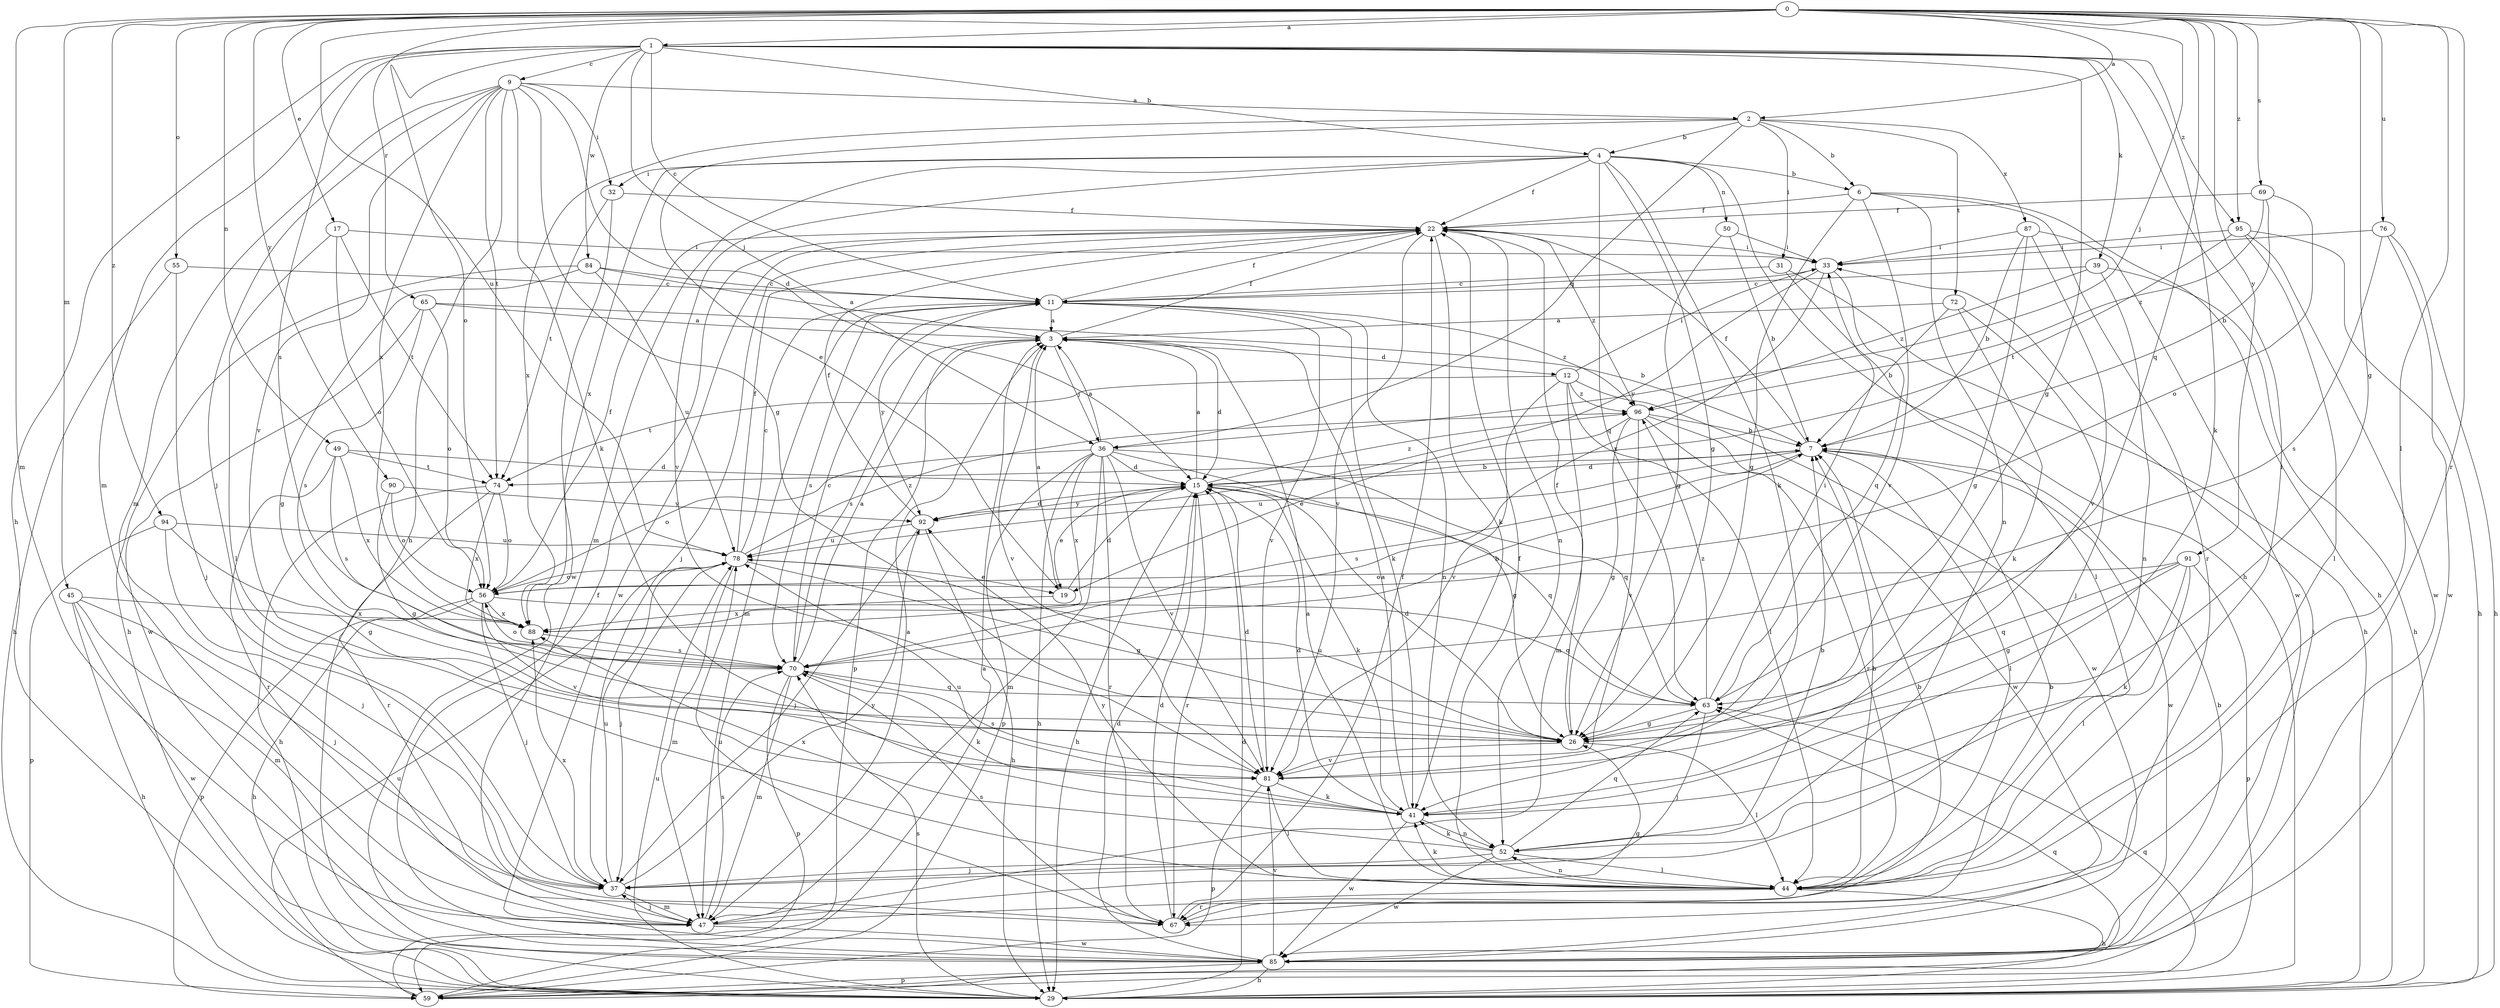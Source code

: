 strict digraph  {
0;
1;
2;
3;
4;
6;
7;
9;
11;
12;
15;
17;
19;
22;
26;
29;
31;
32;
33;
36;
37;
39;
41;
44;
45;
47;
49;
50;
52;
55;
56;
59;
63;
65;
67;
69;
70;
72;
74;
76;
78;
81;
84;
85;
87;
88;
90;
91;
92;
94;
95;
96;
0 -> 1  [label=a];
0 -> 2  [label=a];
0 -> 17  [label=e];
0 -> 26  [label=g];
0 -> 36  [label=j];
0 -> 44  [label=l];
0 -> 45  [label=m];
0 -> 47  [label=m];
0 -> 49  [label=n];
0 -> 55  [label=o];
0 -> 63  [label=q];
0 -> 65  [label=r];
0 -> 67  [label=r];
0 -> 69  [label=s];
0 -> 76  [label=u];
0 -> 78  [label=u];
0 -> 90  [label=y];
0 -> 91  [label=y];
0 -> 94  [label=z];
0 -> 95  [label=z];
1 -> 4  [label=b];
1 -> 9  [label=c];
1 -> 11  [label=c];
1 -> 26  [label=g];
1 -> 29  [label=h];
1 -> 36  [label=j];
1 -> 39  [label=k];
1 -> 41  [label=k];
1 -> 44  [label=l];
1 -> 47  [label=m];
1 -> 56  [label=o];
1 -> 70  [label=s];
1 -> 84  [label=w];
1 -> 95  [label=z];
2 -> 4  [label=b];
2 -> 6  [label=b];
2 -> 19  [label=e];
2 -> 31  [label=i];
2 -> 36  [label=j];
2 -> 72  [label=t];
2 -> 87  [label=x];
2 -> 88  [label=x];
3 -> 12  [label=d];
3 -> 15  [label=d];
3 -> 22  [label=f];
3 -> 36  [label=j];
3 -> 59  [label=p];
3 -> 70  [label=s];
3 -> 81  [label=v];
4 -> 6  [label=b];
4 -> 22  [label=f];
4 -> 26  [label=g];
4 -> 29  [label=h];
4 -> 32  [label=i];
4 -> 41  [label=k];
4 -> 47  [label=m];
4 -> 50  [label=n];
4 -> 63  [label=q];
4 -> 81  [label=v];
4 -> 88  [label=x];
6 -> 22  [label=f];
6 -> 26  [label=g];
6 -> 29  [label=h];
6 -> 52  [label=n];
6 -> 67  [label=r];
6 -> 81  [label=v];
7 -> 15  [label=d];
7 -> 22  [label=f];
7 -> 44  [label=l];
7 -> 70  [label=s];
7 -> 78  [label=u];
7 -> 85  [label=w];
9 -> 2  [label=a];
9 -> 15  [label=d];
9 -> 26  [label=g];
9 -> 29  [label=h];
9 -> 32  [label=i];
9 -> 37  [label=j];
9 -> 41  [label=k];
9 -> 47  [label=m];
9 -> 74  [label=t];
9 -> 81  [label=v];
9 -> 88  [label=x];
11 -> 3  [label=a];
11 -> 22  [label=f];
11 -> 41  [label=k];
11 -> 47  [label=m];
11 -> 52  [label=n];
11 -> 70  [label=s];
11 -> 81  [label=v];
11 -> 92  [label=y];
11 -> 96  [label=z];
12 -> 33  [label=i];
12 -> 44  [label=l];
12 -> 47  [label=m];
12 -> 74  [label=t];
12 -> 81  [label=v];
12 -> 85  [label=w];
12 -> 96  [label=z];
15 -> 3  [label=a];
15 -> 7  [label=b];
15 -> 19  [label=e];
15 -> 29  [label=h];
15 -> 41  [label=k];
15 -> 63  [label=q];
15 -> 67  [label=r];
15 -> 92  [label=y];
15 -> 96  [label=z];
17 -> 33  [label=i];
17 -> 44  [label=l];
17 -> 56  [label=o];
17 -> 74  [label=t];
19 -> 3  [label=a];
19 -> 15  [label=d];
19 -> 88  [label=x];
22 -> 33  [label=i];
22 -> 37  [label=j];
22 -> 41  [label=k];
22 -> 52  [label=n];
22 -> 81  [label=v];
22 -> 85  [label=w];
22 -> 96  [label=z];
26 -> 15  [label=d];
26 -> 22  [label=f];
26 -> 44  [label=l];
26 -> 78  [label=u];
26 -> 81  [label=v];
29 -> 15  [label=d];
29 -> 63  [label=q];
29 -> 70  [label=s];
29 -> 78  [label=u];
31 -> 11  [label=c];
31 -> 29  [label=h];
31 -> 44  [label=l];
32 -> 22  [label=f];
32 -> 74  [label=t];
32 -> 85  [label=w];
33 -> 11  [label=c];
33 -> 63  [label=q];
33 -> 88  [label=x];
33 -> 92  [label=y];
36 -> 3  [label=a];
36 -> 15  [label=d];
36 -> 26  [label=g];
36 -> 29  [label=h];
36 -> 47  [label=m];
36 -> 56  [label=o];
36 -> 59  [label=p];
36 -> 63  [label=q];
36 -> 67  [label=r];
36 -> 81  [label=v];
36 -> 88  [label=x];
37 -> 47  [label=m];
37 -> 78  [label=u];
37 -> 88  [label=x];
37 -> 92  [label=y];
39 -> 11  [label=c];
39 -> 29  [label=h];
39 -> 52  [label=n];
39 -> 96  [label=z];
41 -> 3  [label=a];
41 -> 15  [label=d];
41 -> 52  [label=n];
41 -> 78  [label=u];
41 -> 85  [label=w];
44 -> 3  [label=a];
44 -> 7  [label=b];
44 -> 22  [label=f];
44 -> 29  [label=h];
44 -> 41  [label=k];
44 -> 52  [label=n];
44 -> 67  [label=r];
44 -> 92  [label=y];
45 -> 29  [label=h];
45 -> 37  [label=j];
45 -> 47  [label=m];
45 -> 85  [label=w];
45 -> 88  [label=x];
47 -> 3  [label=a];
47 -> 7  [label=b];
47 -> 26  [label=g];
47 -> 37  [label=j];
47 -> 70  [label=s];
47 -> 85  [label=w];
49 -> 15  [label=d];
49 -> 67  [label=r];
49 -> 70  [label=s];
49 -> 74  [label=t];
49 -> 88  [label=x];
50 -> 7  [label=b];
50 -> 26  [label=g];
50 -> 33  [label=i];
52 -> 7  [label=b];
52 -> 37  [label=j];
52 -> 41  [label=k];
52 -> 44  [label=l];
52 -> 63  [label=q];
52 -> 85  [label=w];
52 -> 88  [label=x];
55 -> 11  [label=c];
55 -> 29  [label=h];
55 -> 37  [label=j];
56 -> 22  [label=f];
56 -> 29  [label=h];
56 -> 37  [label=j];
56 -> 59  [label=p];
56 -> 63  [label=q];
56 -> 81  [label=v];
56 -> 88  [label=x];
59 -> 3  [label=a];
59 -> 33  [label=i];
59 -> 63  [label=q];
59 -> 78  [label=u];
63 -> 26  [label=g];
63 -> 33  [label=i];
63 -> 37  [label=j];
63 -> 96  [label=z];
65 -> 3  [label=a];
65 -> 7  [label=b];
65 -> 56  [label=o];
65 -> 70  [label=s];
65 -> 85  [label=w];
67 -> 7  [label=b];
67 -> 15  [label=d];
67 -> 22  [label=f];
67 -> 70  [label=s];
67 -> 78  [label=u];
69 -> 7  [label=b];
69 -> 22  [label=f];
69 -> 56  [label=o];
69 -> 96  [label=z];
70 -> 3  [label=a];
70 -> 7  [label=b];
70 -> 11  [label=c];
70 -> 41  [label=k];
70 -> 47  [label=m];
70 -> 56  [label=o];
70 -> 59  [label=p];
70 -> 63  [label=q];
72 -> 3  [label=a];
72 -> 7  [label=b];
72 -> 37  [label=j];
72 -> 41  [label=k];
74 -> 29  [label=h];
74 -> 56  [label=o];
74 -> 67  [label=r];
74 -> 88  [label=x];
76 -> 29  [label=h];
76 -> 33  [label=i];
76 -> 70  [label=s];
76 -> 85  [label=w];
78 -> 11  [label=c];
78 -> 19  [label=e];
78 -> 22  [label=f];
78 -> 26  [label=g];
78 -> 37  [label=j];
78 -> 47  [label=m];
78 -> 56  [label=o];
78 -> 96  [label=z];
81 -> 15  [label=d];
81 -> 41  [label=k];
81 -> 44  [label=l];
81 -> 59  [label=p];
81 -> 70  [label=s];
84 -> 3  [label=a];
84 -> 11  [label=c];
84 -> 26  [label=g];
84 -> 29  [label=h];
84 -> 78  [label=u];
85 -> 7  [label=b];
85 -> 15  [label=d];
85 -> 22  [label=f];
85 -> 29  [label=h];
85 -> 59  [label=p];
85 -> 81  [label=v];
87 -> 7  [label=b];
87 -> 26  [label=g];
87 -> 33  [label=i];
87 -> 81  [label=v];
87 -> 85  [label=w];
88 -> 70  [label=s];
90 -> 26  [label=g];
90 -> 56  [label=o];
90 -> 92  [label=y];
91 -> 26  [label=g];
91 -> 41  [label=k];
91 -> 44  [label=l];
91 -> 56  [label=o];
91 -> 59  [label=p];
91 -> 63  [label=q];
92 -> 15  [label=d];
92 -> 22  [label=f];
92 -> 29  [label=h];
92 -> 37  [label=j];
92 -> 78  [label=u];
94 -> 26  [label=g];
94 -> 37  [label=j];
94 -> 59  [label=p];
94 -> 78  [label=u];
95 -> 29  [label=h];
95 -> 33  [label=i];
95 -> 44  [label=l];
95 -> 74  [label=t];
95 -> 85  [label=w];
96 -> 7  [label=b];
96 -> 19  [label=e];
96 -> 26  [label=g];
96 -> 67  [label=r];
96 -> 81  [label=v];
96 -> 85  [label=w];
}

